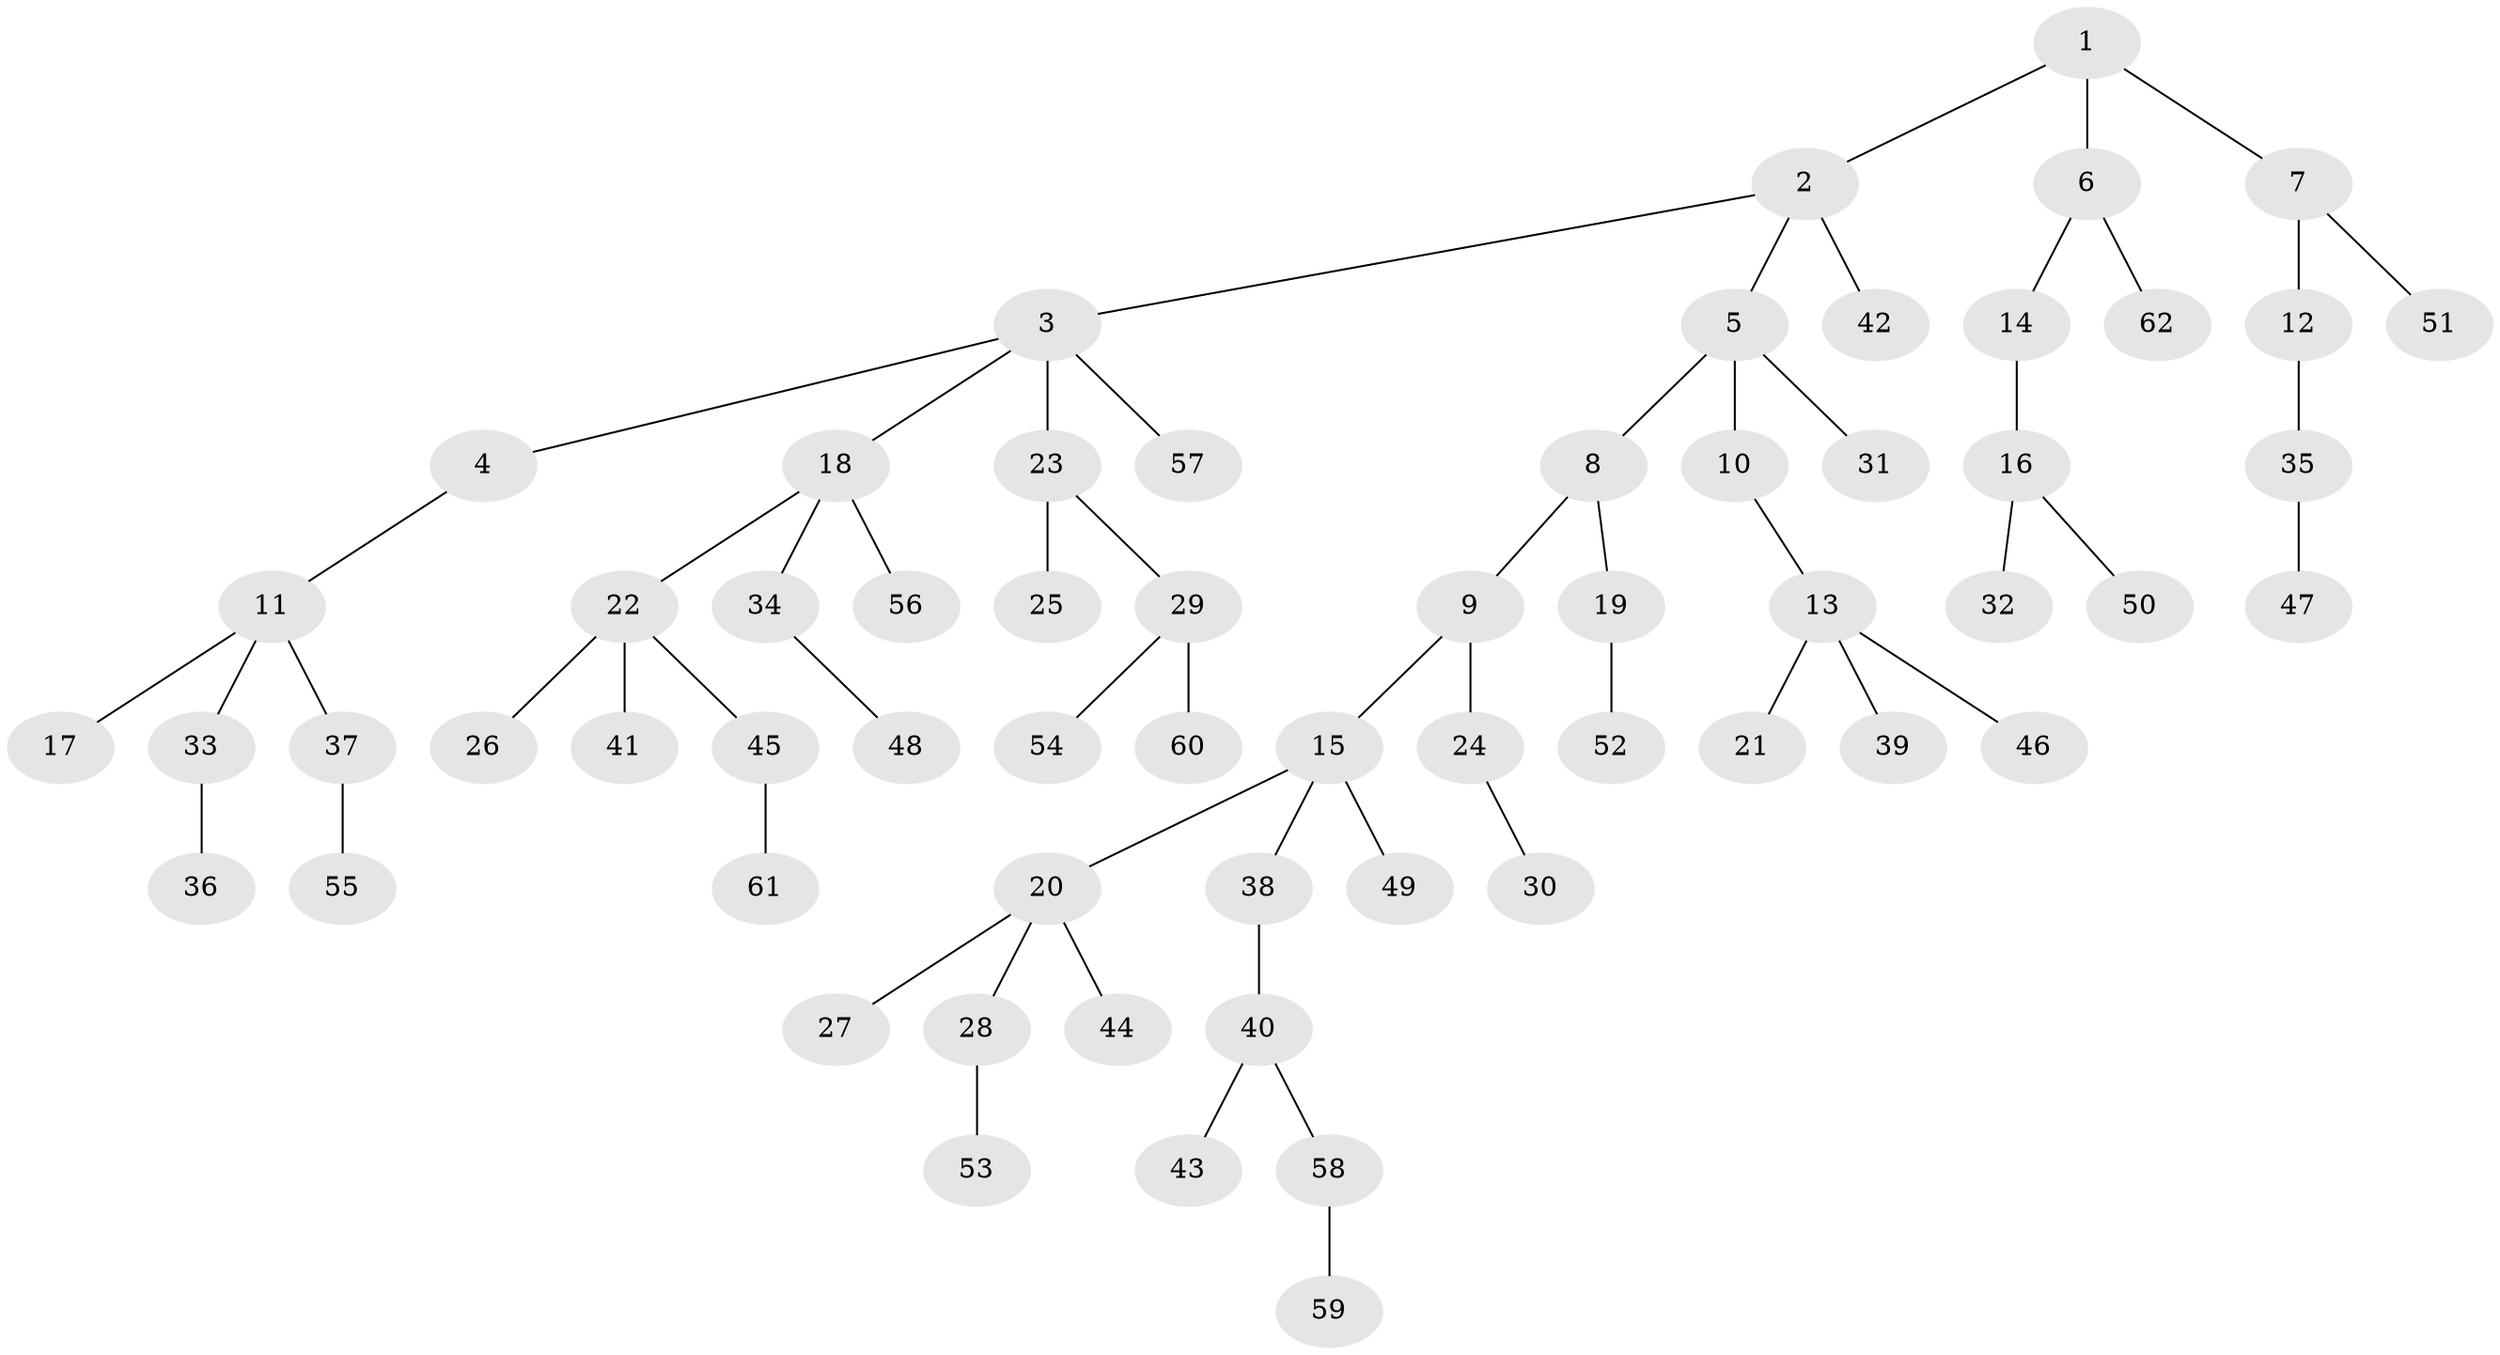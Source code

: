 // Generated by graph-tools (version 1.1) at 2025/11/02/27/25 16:11:26]
// undirected, 62 vertices, 61 edges
graph export_dot {
graph [start="1"]
  node [color=gray90,style=filled];
  1;
  2;
  3;
  4;
  5;
  6;
  7;
  8;
  9;
  10;
  11;
  12;
  13;
  14;
  15;
  16;
  17;
  18;
  19;
  20;
  21;
  22;
  23;
  24;
  25;
  26;
  27;
  28;
  29;
  30;
  31;
  32;
  33;
  34;
  35;
  36;
  37;
  38;
  39;
  40;
  41;
  42;
  43;
  44;
  45;
  46;
  47;
  48;
  49;
  50;
  51;
  52;
  53;
  54;
  55;
  56;
  57;
  58;
  59;
  60;
  61;
  62;
  1 -- 2;
  1 -- 6;
  1 -- 7;
  2 -- 3;
  2 -- 5;
  2 -- 42;
  3 -- 4;
  3 -- 18;
  3 -- 23;
  3 -- 57;
  4 -- 11;
  5 -- 8;
  5 -- 10;
  5 -- 31;
  6 -- 14;
  6 -- 62;
  7 -- 12;
  7 -- 51;
  8 -- 9;
  8 -- 19;
  9 -- 15;
  9 -- 24;
  10 -- 13;
  11 -- 17;
  11 -- 33;
  11 -- 37;
  12 -- 35;
  13 -- 21;
  13 -- 39;
  13 -- 46;
  14 -- 16;
  15 -- 20;
  15 -- 38;
  15 -- 49;
  16 -- 32;
  16 -- 50;
  18 -- 22;
  18 -- 34;
  18 -- 56;
  19 -- 52;
  20 -- 27;
  20 -- 28;
  20 -- 44;
  22 -- 26;
  22 -- 41;
  22 -- 45;
  23 -- 25;
  23 -- 29;
  24 -- 30;
  28 -- 53;
  29 -- 54;
  29 -- 60;
  33 -- 36;
  34 -- 48;
  35 -- 47;
  37 -- 55;
  38 -- 40;
  40 -- 43;
  40 -- 58;
  45 -- 61;
  58 -- 59;
}
